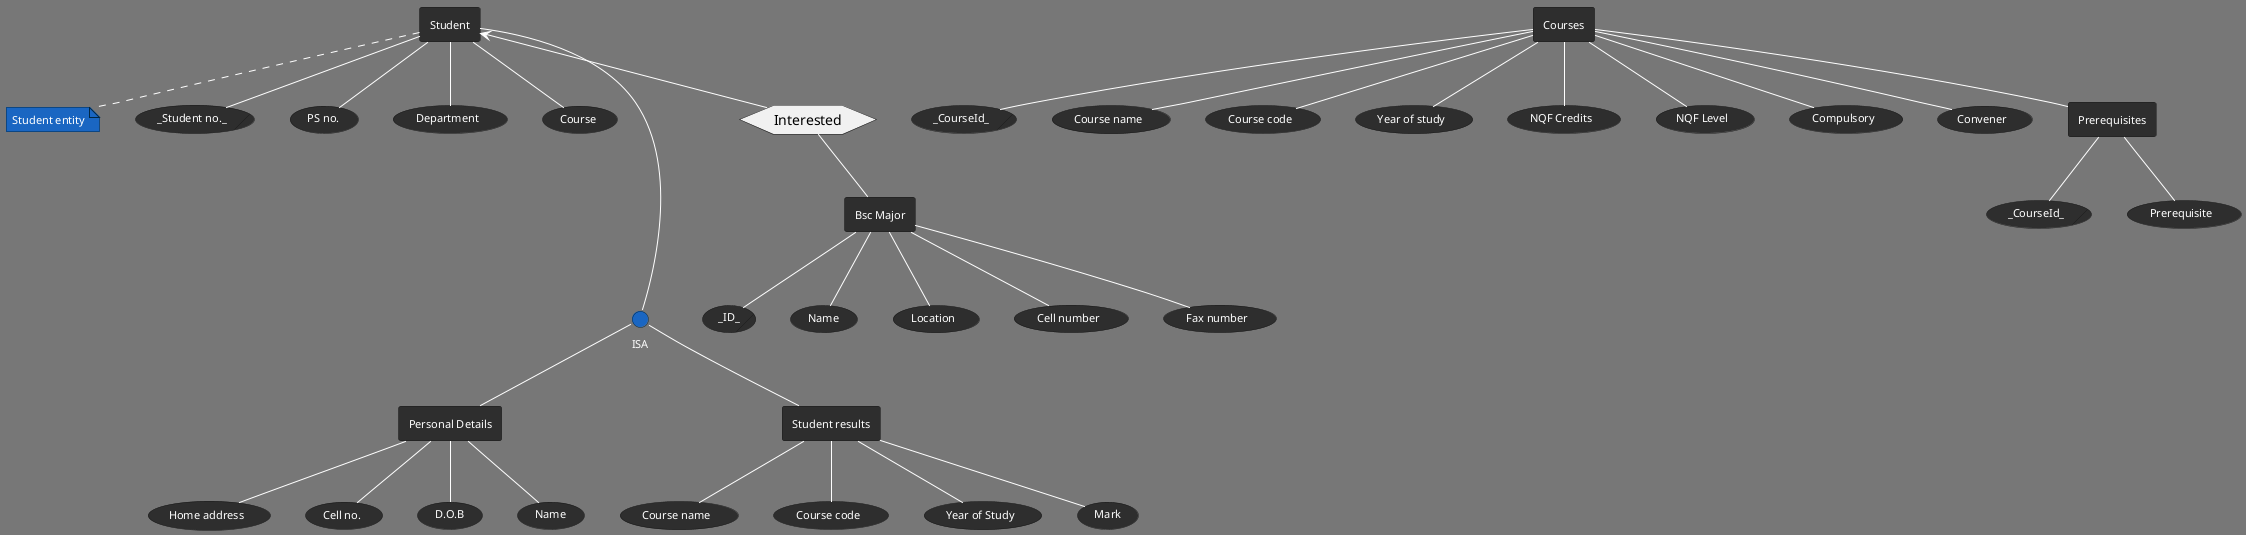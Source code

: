 @startuml Testing
!theme reddress-darkblue

' Student entity
note "Student entity" as stdNote
rectangle Student as std

' Student attributes
(_Student no._)/ as stdNum
(PS no.) as psNum
(Department) as stdDep
(Course) as stdCo

' Connecting students
std .. stdNote
std -- stdNum
std -- psNum
std -- stdDep
std -- stdCo

' Student personal details
rectangle "Personal Details" as pd

' Student personal details attributes
(Home address) as pdAdd
(Cell no.) as pdCell
(D.O.B) as pdDob
(Name) as pdN

' Connecting personal details
pd -- pdAdd
pd -- pdCell
pd -- pdDob
pd -- pdN

' Student results
rectangle "Student results" as stdr

' Student results attributes
(Course name) as stdrCo
(Course code) as stdrCode
(Year of Study) as stdrYear
(Mark) as stdrMark

' Connecting results
stdr -- stdrCo
stdr -- stdrCode
stdr -- stdrYear
stdr -- stdrMark

' Student relationship
circle ISA as stdRelation

std ---- stdRelation
stdRelation -- stdr
stdRelation -- pd

' BSC Major
rectangle "Bsc Major" as bsc

' Bsc Major attributes
(_ID_)/ as bscId
(Name) as bscName
(Location) as bscLoc
(Cell number) as bscNo
(Fax number) as bscFax

' Connecting Bsc Major
bsc -- bscId
bsc -- bscName
bsc -- bscLoc
bsc -- bscNo
bsc -- bscFax

' Relationship between Student or Bsc 
hexagon Interested as relStuBsc
std <-- relStuBsc
relStuBsc -- bsc

' Courses 
rectangle Courses as csc

' Courses attributes
(_CourseId_)/ as cscId
(Course name) as cscName
(Course code) as cscCode
(Year of study) as cscYear
(NQF Credits) as cscCredits
(NQF Level) as cscLevel
(Compulsory) as cscComp
(Convener) as cscConv

' Connecting Courses
csc -- cscId
csc -- cscName
csc -- cscCode
csc -- cscYear
csc -- cscCredits
csc -- cscLevel
csc -- cscComp
csc -- cscConv

' Courses prerequisites (Multivariable)
rectangle Prerequisites as precsc

' Course prerequisites attributes
(_CourseId_)/ as precscId
(Prerequisite) as precscP

' Connecting
precsc -- precscId
precsc -- precscP

csc -- precsc

' Cources and 

@enduml